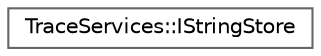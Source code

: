 digraph "Graphical Class Hierarchy"
{
 // INTERACTIVE_SVG=YES
 // LATEX_PDF_SIZE
  bgcolor="transparent";
  edge [fontname=Helvetica,fontsize=10,labelfontname=Helvetica,labelfontsize=10];
  node [fontname=Helvetica,fontsize=10,shape=box,height=0.2,width=0.4];
  rankdir="LR";
  Node0 [id="Node000000",label="TraceServices::IStringStore",height=0.2,width=0.4,color="grey40", fillcolor="white", style="filled",URL="$d1/d03/classTraceServices_1_1IStringStore.html",tooltip=" "];
}
